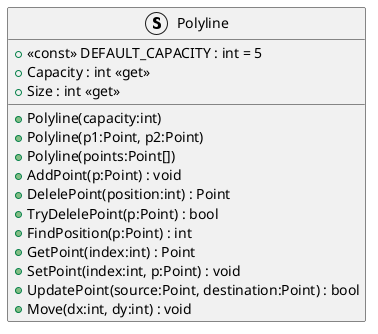 @startuml
struct Polyline {
    + <<const>> DEFAULT_CAPACITY : int = 5
    + Polyline(capacity:int)
    + Polyline(p1:Point, p2:Point)
    + Polyline(points:Point[])
    + Capacity : int <<get>>
    + Size : int <<get>>
    + AddPoint(p:Point) : void
    + DelelePoint(position:int) : Point
    + TryDelelePoint(p:Point) : bool
    + FindPosition(p:Point) : int
    + GetPoint(index:int) : Point
    + SetPoint(index:int, p:Point) : void
    + UpdatePoint(source:Point, destination:Point) : bool
    + Move(dx:int, dy:int) : void
}
@enduml
